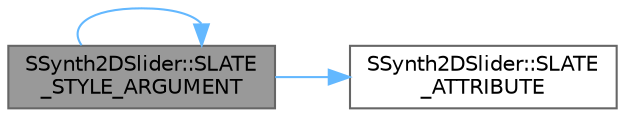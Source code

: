 digraph "SSynth2DSlider::SLATE_STYLE_ARGUMENT"
{
 // INTERACTIVE_SVG=YES
 // LATEX_PDF_SIZE
  bgcolor="transparent";
  edge [fontname=Helvetica,fontsize=10,labelfontname=Helvetica,labelfontsize=10];
  node [fontname=Helvetica,fontsize=10,shape=box,height=0.2,width=0.4];
  rankdir="LR";
  Node1 [id="Node000001",label="SSynth2DSlider::SLATE\l_STYLE_ARGUMENT",height=0.2,width=0.4,color="gray40", fillcolor="grey60", style="filled", fontcolor="black",tooltip="The style used to draw the slider."];
  Node1 -> Node2 [id="edge1_Node000001_Node000002",color="steelblue1",style="solid",tooltip=" "];
  Node2 [id="Node000002",label="SSynth2DSlider::SLATE\l_ATTRIBUTE",height=0.2,width=0.4,color="grey40", fillcolor="white", style="filled",URL="$d2/dd1/classSSynth2DSlider.html#a3738e8fbf5cd959a96633c5b22d0a669",tooltip="Whether the slidable area should be indented to fit the handle."];
  Node1 -> Node1 [id="edge2_Node000001_Node000001",color="steelblue1",style="solid",tooltip=" "];
}
